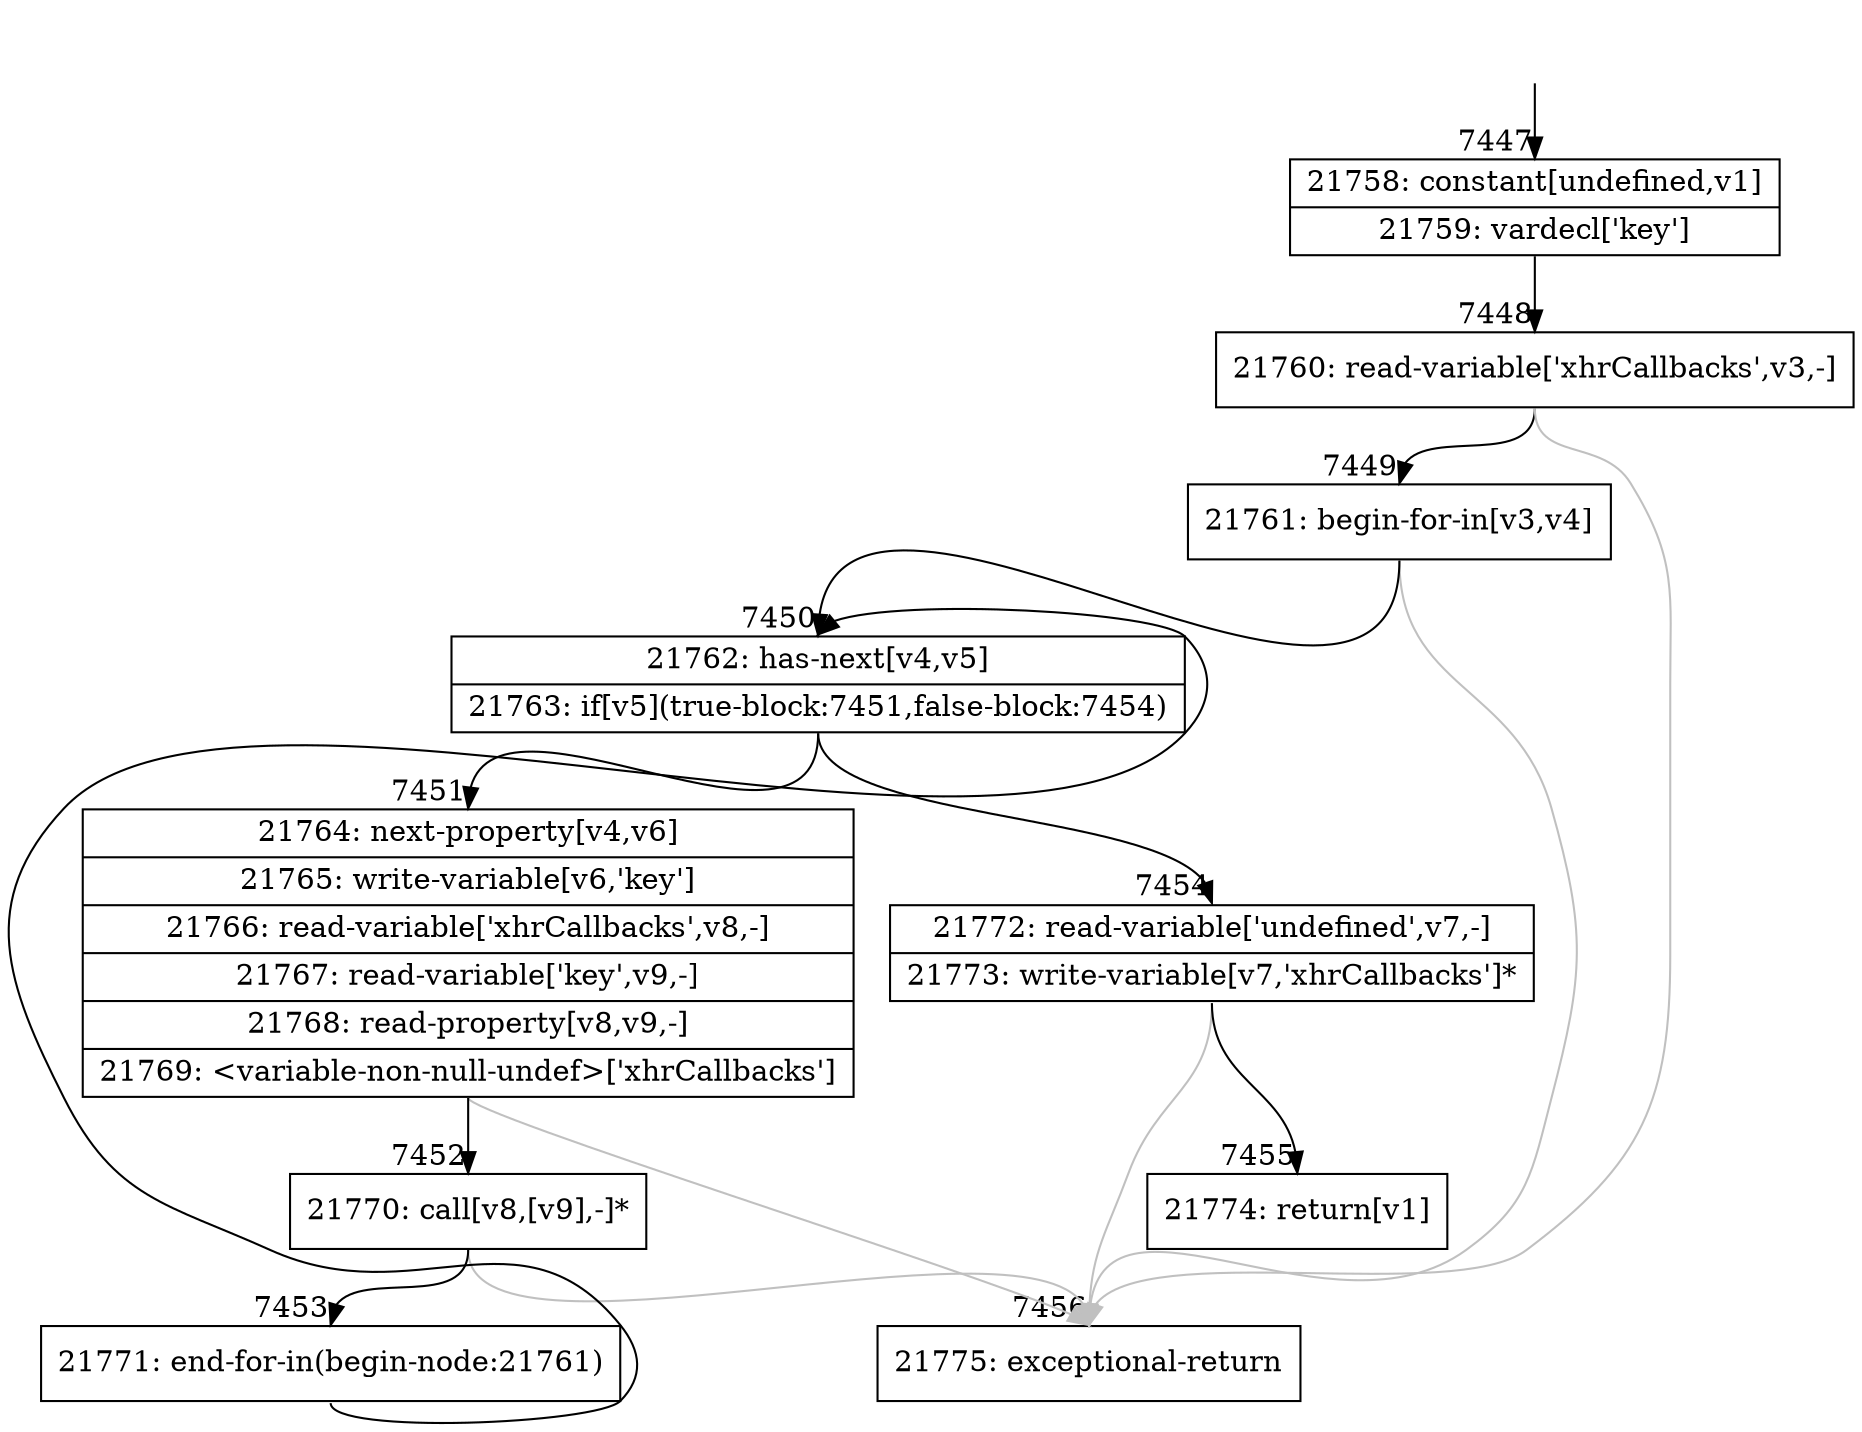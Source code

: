 digraph {
rankdir="TD"
BB_entry480[shape=none,label=""];
BB_entry480 -> BB7447 [tailport=s, headport=n, headlabel="    7447"]
BB7447 [shape=record label="{21758: constant[undefined,v1]|21759: vardecl['key']}" ] 
BB7447 -> BB7448 [tailport=s, headport=n, headlabel="      7448"]
BB7448 [shape=record label="{21760: read-variable['xhrCallbacks',v3,-]}" ] 
BB7448 -> BB7449 [tailport=s, headport=n, headlabel="      7449"]
BB7448 -> BB7456 [tailport=s, headport=n, color=gray, headlabel="      7456"]
BB7449 [shape=record label="{21761: begin-for-in[v3,v4]}" ] 
BB7449 -> BB7450 [tailport=s, headport=n, headlabel="      7450"]
BB7449 -> BB7456 [tailport=s, headport=n, color=gray]
BB7450 [shape=record label="{21762: has-next[v4,v5]|21763: if[v5](true-block:7451,false-block:7454)}" ] 
BB7450 -> BB7451 [tailport=s, headport=n, headlabel="      7451"]
BB7450 -> BB7454 [tailport=s, headport=n, headlabel="      7454"]
BB7451 [shape=record label="{21764: next-property[v4,v6]|21765: write-variable[v6,'key']|21766: read-variable['xhrCallbacks',v8,-]|21767: read-variable['key',v9,-]|21768: read-property[v8,v9,-]|21769: \<variable-non-null-undef\>['xhrCallbacks']}" ] 
BB7451 -> BB7452 [tailport=s, headport=n, headlabel="      7452"]
BB7451 -> BB7456 [tailport=s, headport=n, color=gray]
BB7452 [shape=record label="{21770: call[v8,[v9],-]*}" ] 
BB7452 -> BB7453 [tailport=s, headport=n, headlabel="      7453"]
BB7452 -> BB7456 [tailport=s, headport=n, color=gray]
BB7453 [shape=record label="{21771: end-for-in(begin-node:21761)}" ] 
BB7453 -> BB7450 [tailport=s, headport=n]
BB7454 [shape=record label="{21772: read-variable['undefined',v7,-]|21773: write-variable[v7,'xhrCallbacks']*}" ] 
BB7454 -> BB7455 [tailport=s, headport=n, headlabel="      7455"]
BB7454 -> BB7456 [tailport=s, headport=n, color=gray]
BB7455 [shape=record label="{21774: return[v1]}" ] 
BB7456 [shape=record label="{21775: exceptional-return}" ] 
}
